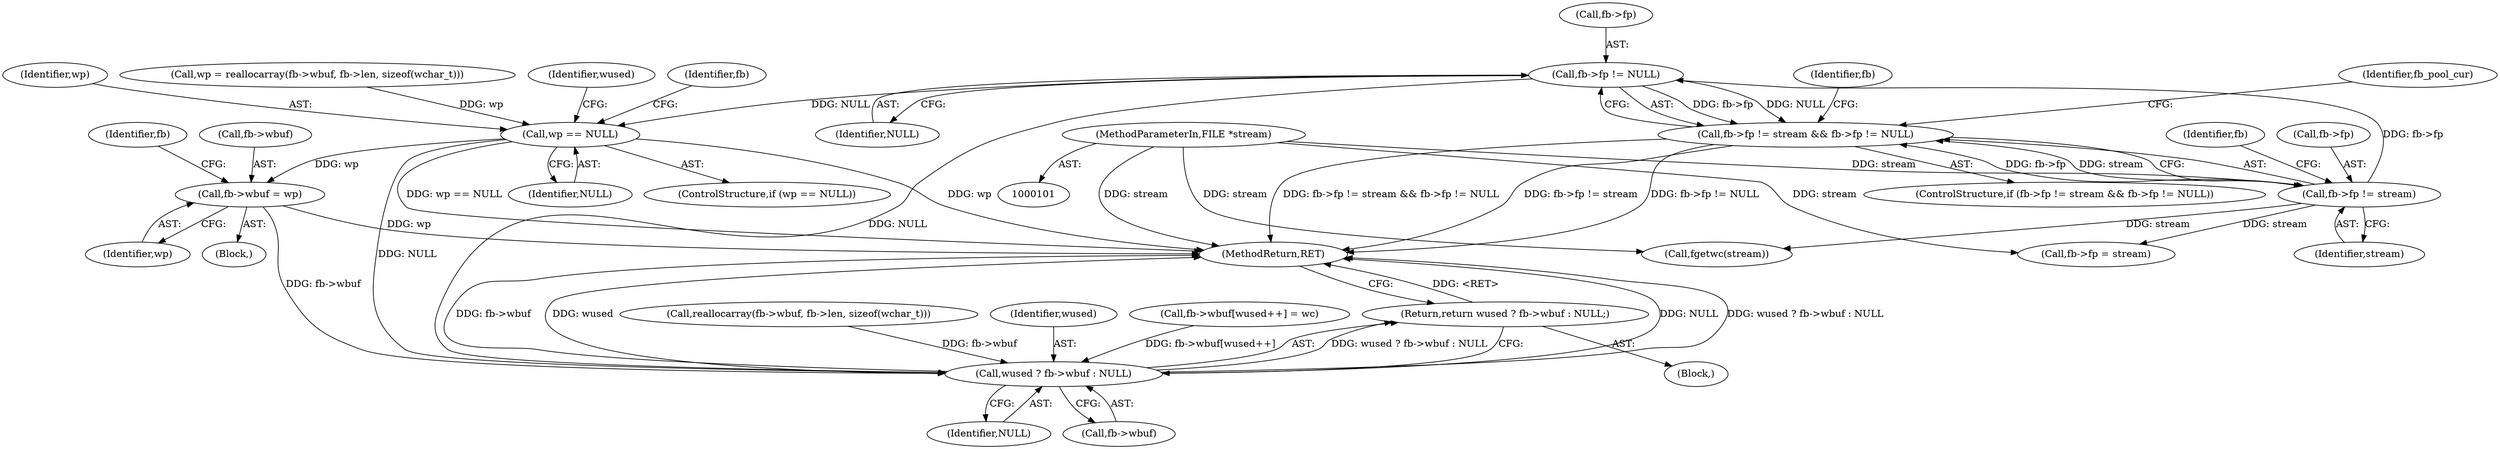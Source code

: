 digraph "0_libbsd_c8f0723d2b4520bdd6b9eb7c3e7976de726d7ff7@pointer" {
"1000124" [label="(Call,fb->fp != NULL)"];
"1000119" [label="(Call,fb->fp != stream)"];
"1000102" [label="(MethodParameterIn,FILE *stream)"];
"1000118" [label="(Call,fb->fp != stream && fb->fp != NULL)"];
"1000194" [label="(Call,wp == NULL)"];
"1000202" [label="(Call,fb->wbuf = wp)"];
"1000221" [label="(Call,wused ? fb->wbuf : NULL)"];
"1000220" [label="(Return,return wused ? fb->wbuf : NULL;)"];
"1000227" [label="(MethodReturn,RET)"];
"1000204" [label="(Identifier,fb)"];
"1000143" [label="(Identifier,fb)"];
"1000124" [label="(Call,fb->fp != NULL)"];
"1000194" [label="(Call,wp == NULL)"];
"1000226" [label="(Identifier,NULL)"];
"1000128" [label="(Identifier,NULL)"];
"1000220" [label="(Return,return wused ? fb->wbuf : NULL;)"];
"1000150" [label="(Call,fgetwc(stream))"];
"1000141" [label="(Call,fb->fp = stream)"];
"1000118" [label="(Call,fb->fp != stream && fb->fp != NULL)"];
"1000123" [label="(Identifier,stream)"];
"1000210" [label="(Identifier,fb)"];
"1000184" [label="(Call,reallocarray(fb->wbuf, fb->len, sizeof(wchar_t)))"];
"1000195" [label="(Identifier,wp)"];
"1000203" [label="(Call,fb->wbuf)"];
"1000125" [label="(Call,fb->fp)"];
"1000119" [label="(Call,fb->fp != stream)"];
"1000182" [label="(Call,wp = reallocarray(fb->wbuf, fb->len, sizeof(wchar_t)))"];
"1000120" [label="(Call,fb->fp)"];
"1000126" [label="(Identifier,fb)"];
"1000117" [label="(ControlStructure,if (fb->fp != stream && fb->fp != NULL))"];
"1000221" [label="(Call,wused ? fb->wbuf : NULL)"];
"1000206" [label="(Identifier,wp)"];
"1000196" [label="(Identifier,NULL)"];
"1000102" [label="(MethodParameterIn,FILE *stream)"];
"1000223" [label="(Call,fb->wbuf)"];
"1000104" [label="(Block,)"];
"1000193" [label="(ControlStructure,if (wp == NULL))"];
"1000131" [label="(Identifier,fb_pool_cur)"];
"1000202" [label="(Call,fb->wbuf = wp)"];
"1000222" [label="(Identifier,wused)"];
"1000199" [label="(Identifier,wused)"];
"1000207" [label="(Call,fb->wbuf[wused++] = wc)"];
"1000165" [label="(Block,)"];
"1000124" -> "1000118"  [label="AST: "];
"1000124" -> "1000128"  [label="CFG: "];
"1000125" -> "1000124"  [label="AST: "];
"1000128" -> "1000124"  [label="AST: "];
"1000118" -> "1000124"  [label="CFG: "];
"1000124" -> "1000118"  [label="DDG: fb->fp"];
"1000124" -> "1000118"  [label="DDG: NULL"];
"1000119" -> "1000124"  [label="DDG: fb->fp"];
"1000124" -> "1000194"  [label="DDG: NULL"];
"1000124" -> "1000221"  [label="DDG: NULL"];
"1000119" -> "1000118"  [label="AST: "];
"1000119" -> "1000123"  [label="CFG: "];
"1000120" -> "1000119"  [label="AST: "];
"1000123" -> "1000119"  [label="AST: "];
"1000126" -> "1000119"  [label="CFG: "];
"1000118" -> "1000119"  [label="CFG: "];
"1000119" -> "1000118"  [label="DDG: fb->fp"];
"1000119" -> "1000118"  [label="DDG: stream"];
"1000102" -> "1000119"  [label="DDG: stream"];
"1000119" -> "1000141"  [label="DDG: stream"];
"1000119" -> "1000150"  [label="DDG: stream"];
"1000102" -> "1000101"  [label="AST: "];
"1000102" -> "1000227"  [label="DDG: stream"];
"1000102" -> "1000141"  [label="DDG: stream"];
"1000102" -> "1000150"  [label="DDG: stream"];
"1000118" -> "1000117"  [label="AST: "];
"1000131" -> "1000118"  [label="CFG: "];
"1000143" -> "1000118"  [label="CFG: "];
"1000118" -> "1000227"  [label="DDG: fb->fp != stream && fb->fp != NULL"];
"1000118" -> "1000227"  [label="DDG: fb->fp != stream"];
"1000118" -> "1000227"  [label="DDG: fb->fp != NULL"];
"1000194" -> "1000193"  [label="AST: "];
"1000194" -> "1000196"  [label="CFG: "];
"1000195" -> "1000194"  [label="AST: "];
"1000196" -> "1000194"  [label="AST: "];
"1000199" -> "1000194"  [label="CFG: "];
"1000204" -> "1000194"  [label="CFG: "];
"1000194" -> "1000227"  [label="DDG: wp == NULL"];
"1000194" -> "1000227"  [label="DDG: wp"];
"1000182" -> "1000194"  [label="DDG: wp"];
"1000194" -> "1000202"  [label="DDG: wp"];
"1000194" -> "1000221"  [label="DDG: NULL"];
"1000202" -> "1000165"  [label="AST: "];
"1000202" -> "1000206"  [label="CFG: "];
"1000203" -> "1000202"  [label="AST: "];
"1000206" -> "1000202"  [label="AST: "];
"1000210" -> "1000202"  [label="CFG: "];
"1000202" -> "1000227"  [label="DDG: wp"];
"1000202" -> "1000221"  [label="DDG: fb->wbuf"];
"1000221" -> "1000220"  [label="AST: "];
"1000221" -> "1000223"  [label="CFG: "];
"1000221" -> "1000226"  [label="CFG: "];
"1000222" -> "1000221"  [label="AST: "];
"1000223" -> "1000221"  [label="AST: "];
"1000226" -> "1000221"  [label="AST: "];
"1000220" -> "1000221"  [label="CFG: "];
"1000221" -> "1000227"  [label="DDG: NULL"];
"1000221" -> "1000227"  [label="DDG: wused ? fb->wbuf : NULL"];
"1000221" -> "1000227"  [label="DDG: fb->wbuf"];
"1000221" -> "1000227"  [label="DDG: wused"];
"1000221" -> "1000220"  [label="DDG: wused ? fb->wbuf : NULL"];
"1000184" -> "1000221"  [label="DDG: fb->wbuf"];
"1000207" -> "1000221"  [label="DDG: fb->wbuf[wused++]"];
"1000220" -> "1000104"  [label="AST: "];
"1000227" -> "1000220"  [label="CFG: "];
"1000220" -> "1000227"  [label="DDG: <RET>"];
}
